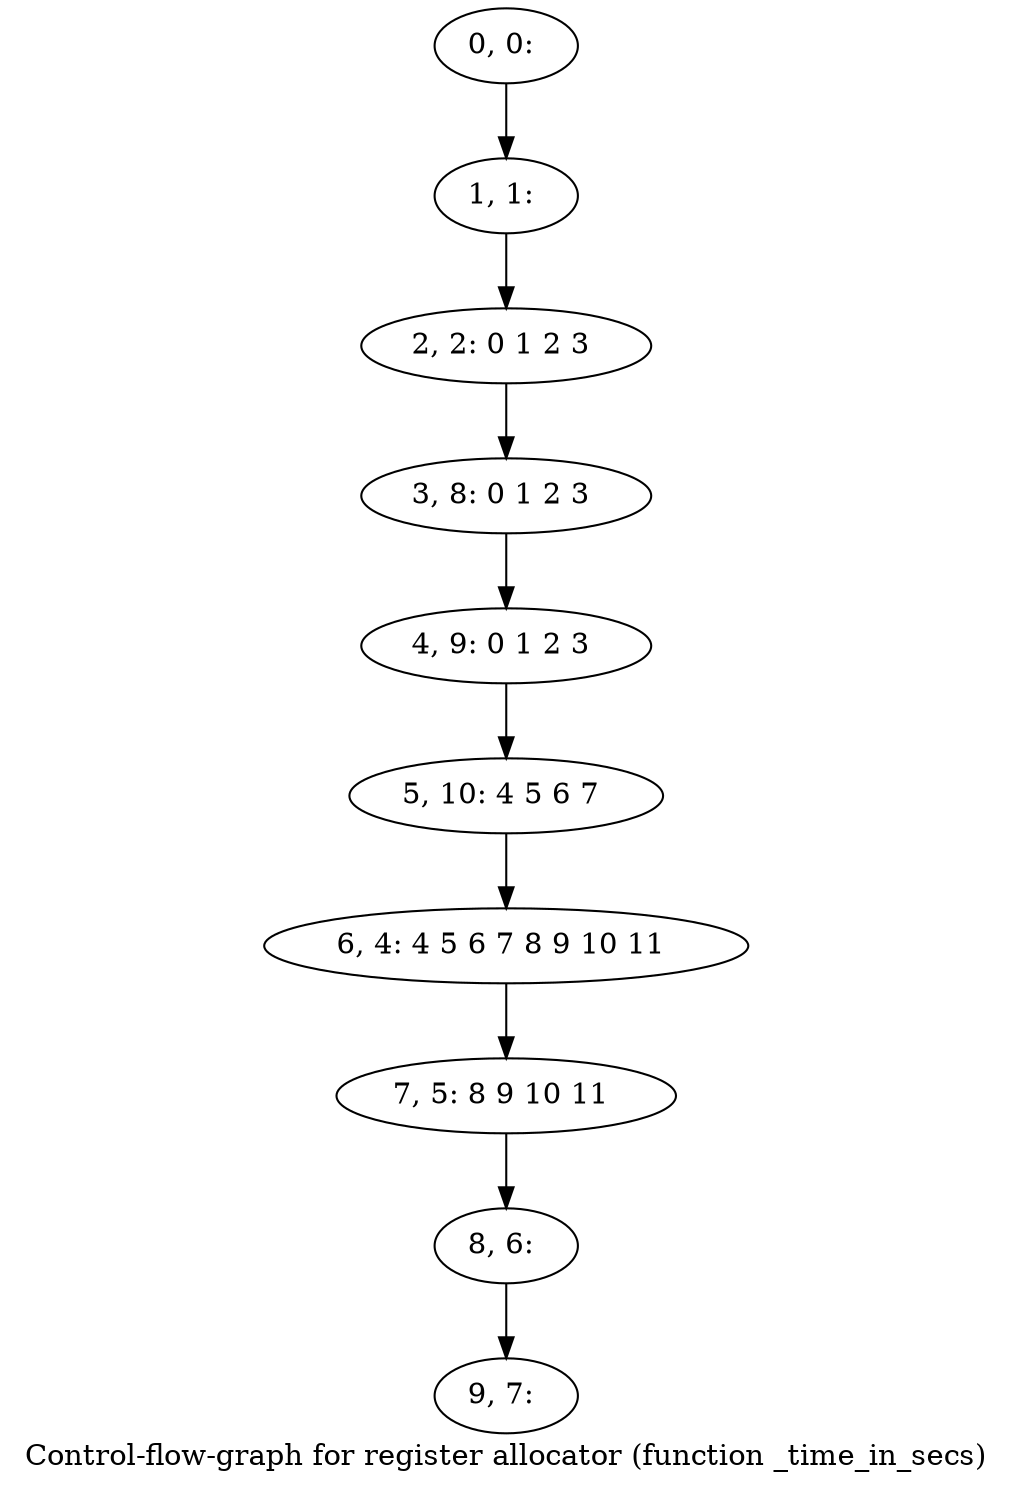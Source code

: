 digraph G {
graph [label="Control-flow-graph for register allocator (function _time_in_secs)"]
0[label="0, 0: "];
1[label="1, 1: "];
2[label="2, 2: 0 1 2 3 "];
3[label="3, 8: 0 1 2 3 "];
4[label="4, 9: 0 1 2 3 "];
5[label="5, 10: 4 5 6 7 "];
6[label="6, 4: 4 5 6 7 8 9 10 11 "];
7[label="7, 5: 8 9 10 11 "];
8[label="8, 6: "];
9[label="9, 7: "];
0->1 ;
1->2 ;
2->3 ;
3->4 ;
4->5 ;
5->6 ;
6->7 ;
7->8 ;
8->9 ;
}
